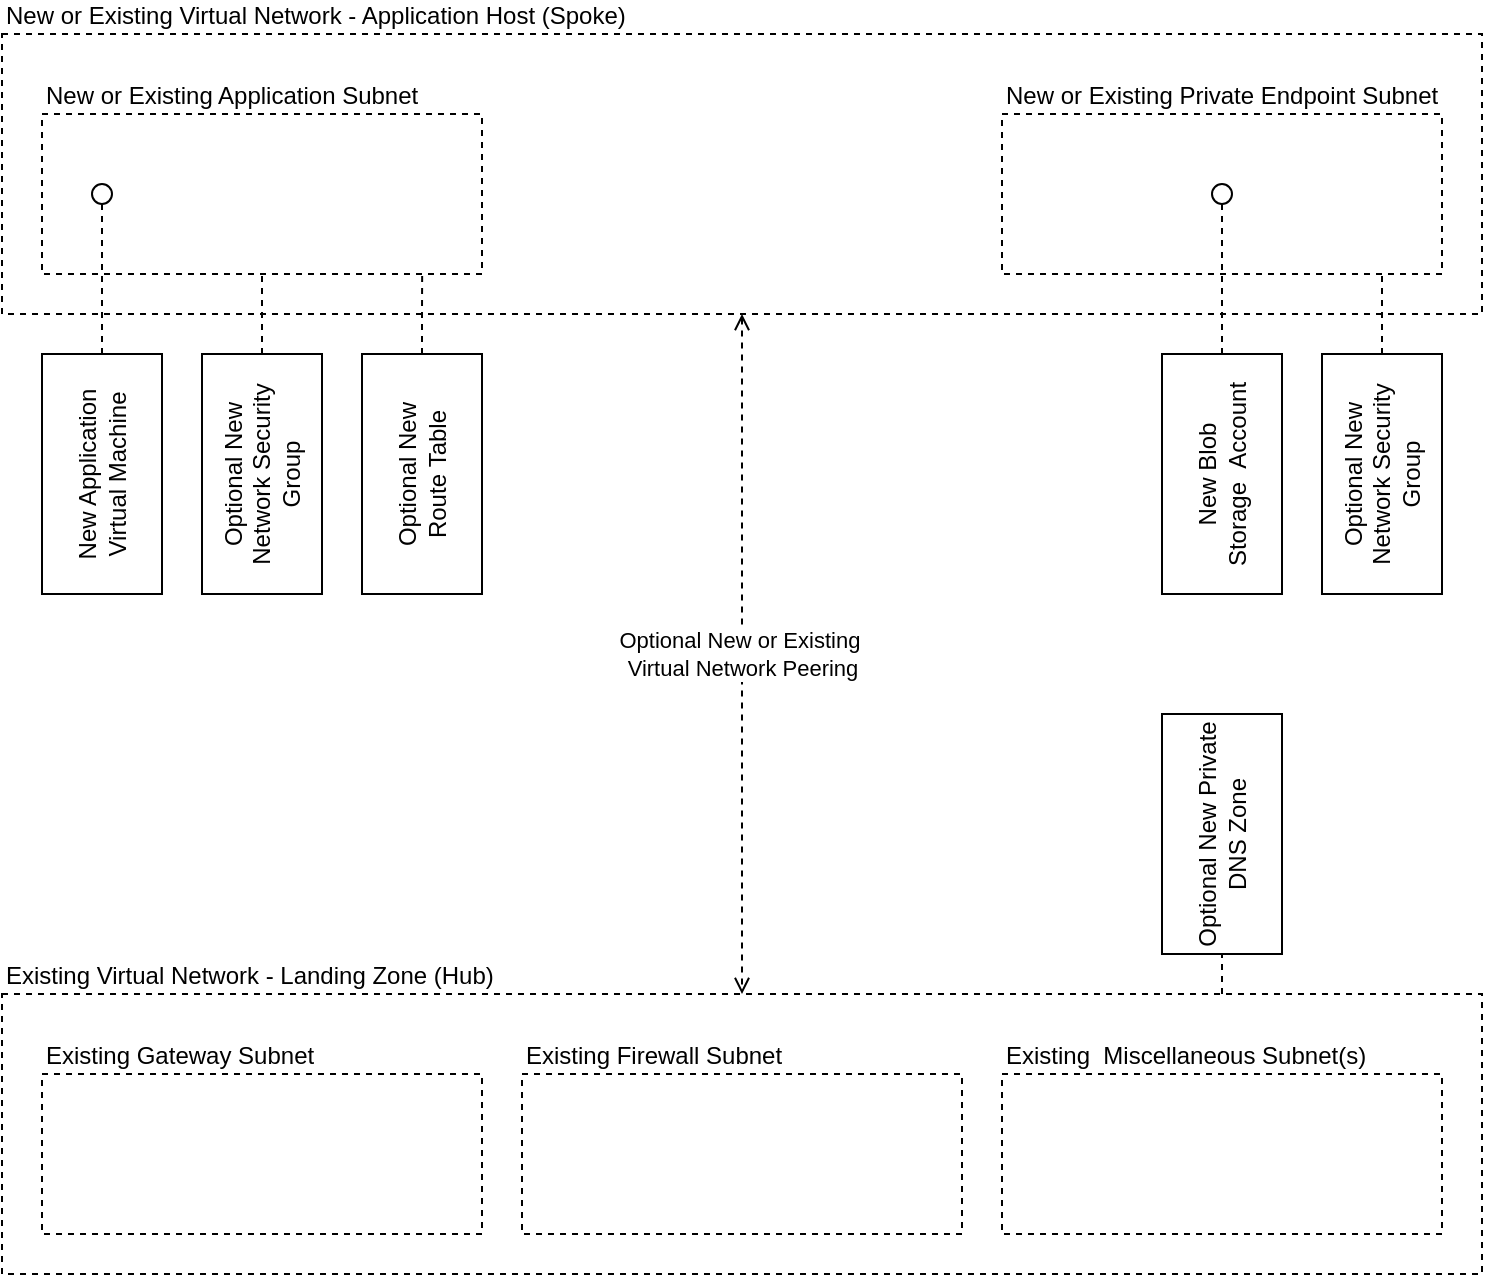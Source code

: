 <mxfile version="27.0.9" pages="5">
  <diagram id="-wQR3hynzNNv9yrowId-" name="Current">
    <mxGraphModel dx="1426" dy="841" grid="1" gridSize="10" guides="1" tooltips="1" connect="1" arrows="1" fold="1" page="1" pageScale="1" pageWidth="850" pageHeight="1100" math="0" shadow="0">
      <root>
        <mxCell id="0" />
        <mxCell id="1" parent="0" />
        <mxCell id="SvBxNcZt6z9pyNQESipb-15" style="edgeStyle=orthogonalEdgeStyle;rounded=0;orthogonalLoop=1;jettySize=auto;html=1;entryX=0;entryY=0.5;entryDx=0;entryDy=0;endArrow=none;startFill=0;dashed=1;" edge="1" parent="1" target="SvBxNcZt6z9pyNQESipb-12">
          <mxGeometry relative="1" as="geometry">
            <mxPoint x="690" y="640" as="sourcePoint" />
            <Array as="points">
              <mxPoint x="690" y="640" />
              <mxPoint x="690" y="640" />
            </Array>
          </mxGeometry>
        </mxCell>
        <mxCell id="-5qKhuemBCoiTaNH0NcH-2" value="Existing Virtual Network - Landing Zone (Hub)" style="rounded=0;whiteSpace=wrap;html=1;fillColor=none;dashed=1;verticalAlign=bottom;align=left;labelPosition=center;verticalLabelPosition=top;" vertex="1" parent="1">
          <mxGeometry x="80" y="640" width="740" height="140" as="geometry" />
        </mxCell>
        <mxCell id="-5qKhuemBCoiTaNH0NcH-3" value="Existing Gateway Subnet" style="rounded=0;whiteSpace=wrap;html=1;fillColor=none;dashed=1;verticalAlign=bottom;align=left;labelPosition=center;verticalLabelPosition=top;" vertex="1" parent="1">
          <mxGeometry x="100" y="680" width="220" height="80" as="geometry" />
        </mxCell>
        <mxCell id="-5qKhuemBCoiTaNH0NcH-4" value="Existing Firewall Subnet" style="rounded=0;whiteSpace=wrap;html=1;fillColor=none;dashed=1;verticalAlign=bottom;align=left;labelPosition=center;verticalLabelPosition=top;" vertex="1" parent="1">
          <mxGeometry x="340" y="680" width="220" height="80" as="geometry" />
        </mxCell>
        <mxCell id="-5qKhuemBCoiTaNH0NcH-5" value="Existing&amp;nbsp; Miscellaneous Subnet(s)" style="rounded=0;whiteSpace=wrap;html=1;fillColor=none;dashed=1;verticalAlign=bottom;align=left;labelPosition=center;verticalLabelPosition=top;" vertex="1" parent="1">
          <mxGeometry x="580" y="680" width="220" height="80" as="geometry" />
        </mxCell>
        <mxCell id="-5qKhuemBCoiTaNH0NcH-7" value="Optional New or Existing&amp;nbsp;&lt;div&gt;Virtual Network Peering&lt;/div&gt;" style="edgeStyle=orthogonalEdgeStyle;rounded=0;orthogonalLoop=1;jettySize=auto;html=1;entryX=0.5;entryY=0;entryDx=0;entryDy=0;endArrow=open;startFill=0;dashed=1;startArrow=open;endFill=0;" edge="1" parent="1" source="-5qKhuemBCoiTaNH0NcH-6" target="-5qKhuemBCoiTaNH0NcH-2">
          <mxGeometry relative="1" as="geometry" />
        </mxCell>
        <mxCell id="-5qKhuemBCoiTaNH0NcH-6" value="New or Existing Virtual Network - Application Host (Spoke)" style="rounded=0;whiteSpace=wrap;html=1;fillColor=none;dashed=1;verticalAlign=bottom;align=left;labelPosition=center;verticalLabelPosition=top;" vertex="1" parent="1">
          <mxGeometry x="80" y="160" width="740" height="140" as="geometry" />
        </mxCell>
        <mxCell id="-5qKhuemBCoiTaNH0NcH-8" value="New or Existing Application Subnet" style="rounded=0;whiteSpace=wrap;html=1;fillColor=none;dashed=1;verticalAlign=bottom;align=left;labelPosition=center;verticalLabelPosition=top;" vertex="1" parent="1">
          <mxGeometry x="100" y="200" width="220" height="80" as="geometry" />
        </mxCell>
        <mxCell id="-5qKhuemBCoiTaNH0NcH-9" value="New or Existing Private Endpoint Subnet" style="rounded=0;whiteSpace=wrap;html=1;fillColor=none;dashed=1;verticalAlign=bottom;align=left;labelPosition=center;verticalLabelPosition=top;" vertex="1" parent="1">
          <mxGeometry x="580" y="200" width="220" height="80" as="geometry" />
        </mxCell>
        <mxCell id="-5qKhuemBCoiTaNH0NcH-11" value="New Application Virtual Machine" style="rounded=0;whiteSpace=wrap;html=1;rotation=270;fillColor=none;" vertex="1" parent="1">
          <mxGeometry x="70" y="350" width="120" height="60" as="geometry" />
        </mxCell>
        <mxCell id="SvBxNcZt6z9pyNQESipb-4" style="edgeStyle=orthogonalEdgeStyle;rounded=0;orthogonalLoop=1;jettySize=auto;html=1;entryX=0.5;entryY=1;entryDx=0;entryDy=0;endArrow=none;startFill=0;dashed=1;" edge="1" parent="1" source="SvBxNcZt6z9pyNQESipb-1" target="-5qKhuemBCoiTaNH0NcH-8">
          <mxGeometry relative="1" as="geometry" />
        </mxCell>
        <mxCell id="SvBxNcZt6z9pyNQESipb-1" value="Optional New Network Security Group" style="rounded=0;whiteSpace=wrap;html=1;rotation=270;fillColor=none;" vertex="1" parent="1">
          <mxGeometry x="150" y="350" width="120" height="60" as="geometry" />
        </mxCell>
        <mxCell id="SvBxNcZt6z9pyNQESipb-2" value="Optional New Route&amp;nbsp;&lt;span style=&quot;background-color: transparent; color: light-dark(rgb(0, 0, 0), rgb(255, 255, 255));&quot;&gt;Table&lt;/span&gt;" style="rounded=0;whiteSpace=wrap;html=1;rotation=270;fillColor=none;" vertex="1" parent="1">
          <mxGeometry x="230" y="350" width="120" height="60" as="geometry" />
        </mxCell>
        <mxCell id="SvBxNcZt6z9pyNQESipb-3" style="edgeStyle=orthogonalEdgeStyle;rounded=0;orthogonalLoop=1;jettySize=auto;html=1;entryX=0.864;entryY=1;entryDx=0;entryDy=0;entryPerimeter=0;endArrow=none;startFill=0;dashed=1;" edge="1" parent="1" source="SvBxNcZt6z9pyNQESipb-2" target="-5qKhuemBCoiTaNH0NcH-8">
          <mxGeometry relative="1" as="geometry" />
        </mxCell>
        <mxCell id="SvBxNcZt6z9pyNQESipb-5" value="New Blob Storage&amp;nbsp;&amp;nbsp;&lt;span style=&quot;background-color: transparent; color: light-dark(rgb(0, 0, 0), rgb(255, 255, 255));&quot;&gt;Account&lt;/span&gt;" style="rounded=0;whiteSpace=wrap;html=1;rotation=270;fillColor=none;" vertex="1" parent="1">
          <mxGeometry x="630" y="350" width="120" height="60" as="geometry" />
        </mxCell>
        <mxCell id="SvBxNcZt6z9pyNQESipb-7" value="" style="edgeStyle=orthogonalEdgeStyle;rounded=0;orthogonalLoop=1;jettySize=auto;html=1;dashed=1;endArrow=none;startFill=0;" edge="1" parent="1" source="SvBxNcZt6z9pyNQESipb-6" target="-5qKhuemBCoiTaNH0NcH-11">
          <mxGeometry relative="1" as="geometry" />
        </mxCell>
        <mxCell id="SvBxNcZt6z9pyNQESipb-6" value="" style="ellipse;whiteSpace=wrap;html=1;aspect=fixed;fillColor=none;" vertex="1" parent="1">
          <mxGeometry x="125" y="235" width="10" height="10" as="geometry" />
        </mxCell>
        <mxCell id="SvBxNcZt6z9pyNQESipb-9" value="" style="edgeStyle=orthogonalEdgeStyle;rounded=0;orthogonalLoop=1;jettySize=auto;html=1;dashed=1;endArrow=none;startFill=0;" edge="1" parent="1" source="SvBxNcZt6z9pyNQESipb-8" target="SvBxNcZt6z9pyNQESipb-5">
          <mxGeometry relative="1" as="geometry" />
        </mxCell>
        <mxCell id="SvBxNcZt6z9pyNQESipb-8" value="" style="ellipse;whiteSpace=wrap;html=1;aspect=fixed;fillColor=none;" vertex="1" parent="1">
          <mxGeometry x="685" y="235" width="10" height="10" as="geometry" />
        </mxCell>
        <mxCell id="SvBxNcZt6z9pyNQESipb-12" value="Optional New Private DNS Zone" style="rounded=0;whiteSpace=wrap;html=1;rotation=270;fillColor=none;" vertex="1" parent="1">
          <mxGeometry x="630" y="530" width="120" height="60" as="geometry" />
        </mxCell>
        <mxCell id="zko5GJINhkgQp92beIRw-1" value="Optional New Network Security Group" style="rounded=0;whiteSpace=wrap;html=1;rotation=270;fillColor=none;" vertex="1" parent="1">
          <mxGeometry x="710" y="350" width="120" height="60" as="geometry" />
        </mxCell>
        <mxCell id="zko5GJINhkgQp92beIRw-3" style="edgeStyle=orthogonalEdgeStyle;rounded=0;orthogonalLoop=1;jettySize=auto;html=1;endArrow=none;startFill=0;dashed=1;" edge="1" parent="1" source="zko5GJINhkgQp92beIRw-1" target="-5qKhuemBCoiTaNH0NcH-9">
          <mxGeometry relative="1" as="geometry">
            <Array as="points">
              <mxPoint x="770" y="290" />
              <mxPoint x="770" y="290" />
            </Array>
          </mxGeometry>
        </mxCell>
      </root>
    </mxGraphModel>
  </diagram>
  <diagram name="Prev - Page-1" id="x_zYZ5JNltQ4zRW5rkLh">
    <mxGraphModel dx="1426" dy="841" grid="1" gridSize="10" guides="1" tooltips="1" connect="1" arrows="1" fold="1" page="1" pageScale="1" pageWidth="850" pageHeight="1100" math="0" shadow="0">
      <root>
        <mxCell id="0" />
        <mxCell id="1" parent="0" />
        <mxCell id="YOqYQ2-5gPJCRtPFh1Bi-1" value="Virtual Network&amp;nbsp;&lt;div&gt;(new or existing)&lt;/div&gt;" style="rounded=0;whiteSpace=wrap;html=1;fillColor=none;dashed=1;verticalAlign=top;align=left;" parent="1" vertex="1">
          <mxGeometry x="40" y="40" width="240" height="580" as="geometry" />
        </mxCell>
        <mxCell id="YOqYQ2-5gPJCRtPFh1Bi-2" value="Virtual Machine Subnet&amp;nbsp;&lt;div&gt;(new or existing)&lt;/div&gt;" style="rounded=0;whiteSpace=wrap;html=1;fillColor=none;dashed=1;verticalAlign=top;align=left;" parent="1" vertex="1">
          <mxGeometry x="60" y="100" width="200" height="240" as="geometry" />
        </mxCell>
        <mxCell id="YOqYQ2-5gPJCRtPFh1Bi-3" value="Private Endpoint Subnet&amp;nbsp;&lt;div&gt;(optional; new or existing)&lt;/div&gt;" style="rounded=0;whiteSpace=wrap;html=1;fillColor=none;dashed=1;verticalAlign=top;align=left;" parent="1" vertex="1">
          <mxGeometry x="60" y="360" width="200" height="180" as="geometry" />
        </mxCell>
        <mxCell id="YOqYQ2-5gPJCRtPFh1Bi-13" style="edgeStyle=orthogonalEdgeStyle;rounded=0;orthogonalLoop=1;jettySize=auto;html=1;entryX=1;entryY=0.5;entryDx=0;entryDy=0;endArrow=none;startFill=0;" parent="1" source="YOqYQ2-5gPJCRtPFh1Bi-4" target="YOqYQ2-5gPJCRtPFh1Bi-10" edge="1">
          <mxGeometry relative="1" as="geometry" />
        </mxCell>
        <mxCell id="YOqYQ2-5gPJCRtPFh1Bi-4" value="Route Table (optional)" style="rounded=0;whiteSpace=wrap;html=1;fillColor=none;" parent="1" vertex="1">
          <mxGeometry x="300" y="220" width="140" height="40" as="geometry" />
        </mxCell>
        <mxCell id="YOqYQ2-5gPJCRtPFh1Bi-12" style="edgeStyle=orthogonalEdgeStyle;rounded=0;orthogonalLoop=1;jettySize=auto;html=1;entryX=1;entryY=0.5;entryDx=0;entryDy=0;endArrow=none;startFill=0;" parent="1" source="YOqYQ2-5gPJCRtPFh1Bi-5" target="YOqYQ2-5gPJCRtPFh1Bi-9" edge="1">
          <mxGeometry relative="1" as="geometry" />
        </mxCell>
        <mxCell id="YOqYQ2-5gPJCRtPFh1Bi-5" value="Network Security Group (optional)" style="rounded=0;whiteSpace=wrap;html=1;fillColor=none;" parent="1" vertex="1">
          <mxGeometry x="300" y="160" width="140" height="40" as="geometry" />
        </mxCell>
        <mxCell id="YOqYQ2-5gPJCRtPFh1Bi-14" style="edgeStyle=orthogonalEdgeStyle;rounded=0;orthogonalLoop=1;jettySize=auto;html=1;entryX=1;entryY=0.5;entryDx=0;entryDy=0;endArrow=none;startFill=0;" parent="1" source="YOqYQ2-5gPJCRtPFh1Bi-6" target="YOqYQ2-5gPJCRtPFh1Bi-11" edge="1">
          <mxGeometry relative="1" as="geometry" />
        </mxCell>
        <mxCell id="YOqYQ2-5gPJCRtPFh1Bi-6" value="Virtual Machine&amp;nbsp;" style="rounded=0;whiteSpace=wrap;html=1;fillColor=none;" parent="1" vertex="1">
          <mxGeometry x="300" y="280" width="140" height="40" as="geometry" />
        </mxCell>
        <mxCell id="YOqYQ2-5gPJCRtPFh1Bi-9" value="" style="ellipse;whiteSpace=wrap;html=1;aspect=fixed;fillColor=none;" parent="1" vertex="1">
          <mxGeometry x="155" y="175" width="10" height="10" as="geometry" />
        </mxCell>
        <mxCell id="YOqYQ2-5gPJCRtPFh1Bi-10" value="" style="ellipse;whiteSpace=wrap;html=1;aspect=fixed;fillColor=none;" parent="1" vertex="1">
          <mxGeometry x="155" y="235" width="10" height="10" as="geometry" />
        </mxCell>
        <mxCell id="YOqYQ2-5gPJCRtPFh1Bi-11" value="" style="ellipse;whiteSpace=wrap;html=1;aspect=fixed;fillColor=none;" parent="1" vertex="1">
          <mxGeometry x="155" y="295" width="10" height="10" as="geometry" />
        </mxCell>
        <mxCell id="YOqYQ2-5gPJCRtPFh1Bi-17" style="edgeStyle=orthogonalEdgeStyle;rounded=0;orthogonalLoop=1;jettySize=auto;html=1;entryX=1;entryY=0.5;entryDx=0;entryDy=0;endArrow=none;startFill=0;" parent="1" source="YOqYQ2-5gPJCRtPFh1Bi-15" target="YOqYQ2-5gPJCRtPFh1Bi-16" edge="1">
          <mxGeometry relative="1" as="geometry" />
        </mxCell>
        <mxCell id="YOqYQ2-5gPJCRtPFh1Bi-15" value="Files (optional)" style="rounded=0;whiteSpace=wrap;html=1;fillColor=none;" parent="1" vertex="1">
          <mxGeometry x="300" y="480" width="140" height="40" as="geometry" />
        </mxCell>
        <mxCell id="YOqYQ2-5gPJCRtPFh1Bi-16" value="" style="ellipse;whiteSpace=wrap;html=1;aspect=fixed;fillColor=none;" parent="1" vertex="1">
          <mxGeometry x="155" y="495" width="10" height="10" as="geometry" />
        </mxCell>
        <mxCell id="YOqYQ2-5gPJCRtPFh1Bi-20" style="edgeStyle=orthogonalEdgeStyle;rounded=0;orthogonalLoop=1;jettySize=auto;html=1;entryX=1;entryY=0.5;entryDx=0;entryDy=0;endArrow=none;startFill=0;" parent="1" source="YOqYQ2-5gPJCRtPFh1Bi-18" target="YOqYQ2-5gPJCRtPFh1Bi-19" edge="1">
          <mxGeometry relative="1" as="geometry" />
        </mxCell>
        <mxCell id="YOqYQ2-5gPJCRtPFh1Bi-18" value="Private DNS Zone (optional)" style="rounded=0;whiteSpace=wrap;html=1;fillColor=none;" parent="1" vertex="1">
          <mxGeometry x="300" y="560" width="140" height="40" as="geometry" />
        </mxCell>
        <mxCell id="YOqYQ2-5gPJCRtPFh1Bi-19" value="" style="ellipse;whiteSpace=wrap;html=1;aspect=fixed;fillColor=none;" parent="1" vertex="1">
          <mxGeometry x="155" y="575" width="10" height="10" as="geometry" />
        </mxCell>
        <mxCell id="YOqYQ2-5gPJCRtPFh1Bi-21" style="edgeStyle=orthogonalEdgeStyle;rounded=0;orthogonalLoop=1;jettySize=auto;html=1;entryX=1;entryY=0.5;entryDx=0;entryDy=0;endArrow=none;startFill=0;" parent="1" source="YOqYQ2-5gPJCRtPFh1Bi-22" target="YOqYQ2-5gPJCRtPFh1Bi-23" edge="1">
          <mxGeometry relative="1" as="geometry" />
        </mxCell>
        <mxCell id="YOqYQ2-5gPJCRtPFh1Bi-22" value="Network Security Group (optional)" style="rounded=0;whiteSpace=wrap;html=1;fillColor=none;" parent="1" vertex="1">
          <mxGeometry x="300" y="420" width="140" height="40" as="geometry" />
        </mxCell>
        <mxCell id="YOqYQ2-5gPJCRtPFh1Bi-23" value="" style="ellipse;whiteSpace=wrap;html=1;aspect=fixed;fillColor=none;" parent="1" vertex="1">
          <mxGeometry x="155" y="435" width="10" height="10" as="geometry" />
        </mxCell>
      </root>
    </mxGraphModel>
  </diagram>
  <diagram id="Nhvxky5ukvV7xwjGeHee" name="Prev - Page-2">
    <mxGraphModel dx="1426" dy="841" grid="1" gridSize="10" guides="1" tooltips="1" connect="1" arrows="1" fold="1" page="1" pageScale="1" pageWidth="850" pageHeight="1100" math="0" shadow="0">
      <root>
        <mxCell id="0" />
        <mxCell id="1" parent="0" />
        <mxCell id="tpL5cVwoKvYIG5R6wzrb-1" value="Basic Landing Zone" style="rounded=0;whiteSpace=wrap;html=1;fillColor=none;" parent="1" vertex="1">
          <mxGeometry x="40" y="40" width="120" height="60" as="geometry" />
        </mxCell>
        <mxCell id="tpL5cVwoKvYIG5R6wzrb-2" value="VPC" style="rounded=0;whiteSpace=wrap;html=1;fillColor=none;verticalAlign=top;align=left;" parent="1" vertex="1">
          <mxGeometry x="40" y="280" width="280" height="400" as="geometry" />
        </mxCell>
        <mxCell id="tpL5cVwoKvYIG5R6wzrb-3" value="Subnet" style="rounded=0;whiteSpace=wrap;html=1;fillColor=none;verticalAlign=top;align=left;" parent="1" vertex="1">
          <mxGeometry x="80" y="320" width="200" height="320" as="geometry" />
        </mxCell>
        <mxCell id="tpL5cVwoKvYIG5R6wzrb-4" value="App Cloud" style="rounded=0;whiteSpace=wrap;html=1;fillColor=none;" parent="1" vertex="1">
          <mxGeometry x="120" y="180" width="120" height="60" as="geometry" />
        </mxCell>
        <mxCell id="tpL5cVwoKvYIG5R6wzrb-10" style="edgeStyle=orthogonalEdgeStyle;rounded=0;orthogonalLoop=1;jettySize=auto;html=1;" parent="1" source="tpL5cVwoKvYIG5R6wzrb-5" target="tpL5cVwoKvYIG5R6wzrb-4" edge="1">
          <mxGeometry relative="1" as="geometry" />
        </mxCell>
        <mxCell id="tpL5cVwoKvYIG5R6wzrb-5" value="Firewall" style="rounded=0;whiteSpace=wrap;html=1;fillColor=none;" parent="1" vertex="1">
          <mxGeometry x="120" y="360" width="120" height="40" as="geometry" />
        </mxCell>
        <mxCell id="tpL5cVwoKvYIG5R6wzrb-6" value="Cloud NAT" style="rounded=0;whiteSpace=wrap;html=1;fillColor=none;" parent="1" vertex="1">
          <mxGeometry x="120" y="440" width="120" height="40" as="geometry" />
        </mxCell>
        <mxCell id="tpL5cVwoKvYIG5R6wzrb-7" value="App Client Virtual Machines" style="rounded=0;whiteSpace=wrap;html=1;fillColor=none;" parent="1" vertex="1">
          <mxGeometry x="120" y="520" width="120" height="80" as="geometry" />
        </mxCell>
        <mxCell id="tpL5cVwoKvYIG5R6wzrb-9" value="Private API Connection" style="edgeStyle=orthogonalEdgeStyle;rounded=0;orthogonalLoop=1;jettySize=auto;html=1;entryX=0.5;entryY=1;entryDx=0;entryDy=0;startArrow=classic;startFill=1;" parent="1" source="tpL5cVwoKvYIG5R6wzrb-8" target="tpL5cVwoKvYIG5R6wzrb-2" edge="1">
          <mxGeometry relative="1" as="geometry" />
        </mxCell>
        <mxCell id="tpL5cVwoKvYIG5R6wzrb-8" value="Storage Buckets" style="rounded=0;whiteSpace=wrap;html=1;fillColor=none;" parent="1" vertex="1">
          <mxGeometry x="120" y="760" width="120" height="40" as="geometry" />
        </mxCell>
      </root>
    </mxGraphModel>
  </diagram>
  <diagram id="aKHTNrw6h3Xrnu1nUZvn" name="Prev - Page-3">
    <mxGraphModel dx="1426" dy="1941" grid="1" gridSize="10" guides="1" tooltips="1" connect="1" arrows="1" fold="1" page="1" pageScale="1" pageWidth="850" pageHeight="1100" math="0" shadow="0">
      <root>
        <mxCell id="0" />
        <mxCell id="1" parent="0" />
        <mxCell id="4NqWjlM97J5ncMsr6uPA-1" value="Virtual Network" style="rounded=0;whiteSpace=wrap;html=1;fillColor=none;align=left;verticalAlign=top;" parent="1" vertex="1">
          <mxGeometry x="80" y="320" width="640" height="160" as="geometry" />
        </mxCell>
        <mxCell id="4NqWjlM97J5ncMsr6uPA-3" value="Firewall Subnet" style="rounded=0;whiteSpace=wrap;html=1;fillColor=none;align=left;verticalAlign=top;" parent="1" vertex="1">
          <mxGeometry x="320" y="360" width="160" height="80" as="geometry" />
        </mxCell>
        <mxCell id="4NqWjlM97J5ncMsr6uPA-4" value="Gateway Subnet" style="rounded=0;whiteSpace=wrap;html=1;fillColor=none;align=left;verticalAlign=top;" parent="1" vertex="1">
          <mxGeometry x="120" y="360" width="160" height="80" as="geometry" />
        </mxCell>
        <mxCell id="4NqWjlM97J5ncMsr6uPA-5" value="Miscellaneous Subnet(s)" style="rounded=0;whiteSpace=wrap;html=1;fillColor=none;align=left;verticalAlign=top;" parent="1" vertex="1">
          <mxGeometry x="520" y="360" width="160" height="80" as="geometry" />
        </mxCell>
        <mxCell id="4NqWjlM97J5ncMsr6uPA-14" style="edgeStyle=orthogonalEdgeStyle;rounded=0;orthogonalLoop=1;jettySize=auto;html=1;entryX=0.5;entryY=1;entryDx=0;entryDy=0;endArrow=none;startFill=0;" parent="1" source="4NqWjlM97J5ncMsr6uPA-11" target="4NqWjlM97J5ncMsr6uPA-13" edge="1">
          <mxGeometry relative="1" as="geometry" />
        </mxCell>
        <mxCell id="4NqWjlM97J5ncMsr6uPA-11" value="Express Route / VPN Gateway" style="rounded=0;whiteSpace=wrap;html=1;fillColor=none;" parent="1" vertex="1">
          <mxGeometry x="120" y="520" width="160" height="40" as="geometry" />
        </mxCell>
        <mxCell id="4NqWjlM97J5ncMsr6uPA-18" style="edgeStyle=orthogonalEdgeStyle;rounded=0;orthogonalLoop=1;jettySize=auto;html=1;entryX=0.5;entryY=1;entryDx=0;entryDy=0;endArrow=none;startFill=0;" parent="1" source="4NqWjlM97J5ncMsr6uPA-12" target="4NqWjlM97J5ncMsr6uPA-17" edge="1">
          <mxGeometry relative="1" as="geometry" />
        </mxCell>
        <mxCell id="4NqWjlM97J5ncMsr6uPA-20" style="edgeStyle=orthogonalEdgeStyle;rounded=0;orthogonalLoop=1;jettySize=auto;html=1;entryX=0;entryY=0.5;entryDx=0;entryDy=0;endArrow=none;startFill=0;" parent="1" source="4NqWjlM97J5ncMsr6uPA-12" target="4NqWjlM97J5ncMsr6uPA-19" edge="1">
          <mxGeometry relative="1" as="geometry" />
        </mxCell>
        <mxCell id="4NqWjlM97J5ncMsr6uPA-12" value="Firewall" style="rounded=0;whiteSpace=wrap;html=1;fillColor=none;" parent="1" vertex="1">
          <mxGeometry x="320" y="520" width="160" height="40" as="geometry" />
        </mxCell>
        <mxCell id="4NqWjlM97J5ncMsr6uPA-13" value="" style="ellipse;whiteSpace=wrap;html=1;aspect=fixed;" parent="1" vertex="1">
          <mxGeometry x="195" y="400" width="10" height="10" as="geometry" />
        </mxCell>
        <mxCell id="4NqWjlM97J5ncMsr6uPA-17" value="" style="ellipse;whiteSpace=wrap;html=1;aspect=fixed;" parent="1" vertex="1">
          <mxGeometry x="395" y="400" width="10" height="10" as="geometry" />
        </mxCell>
        <mxCell id="4NqWjlM97J5ncMsr6uPA-19" value="" style="ellipse;whiteSpace=wrap;html=1;aspect=fixed;" parent="1" vertex="1">
          <mxGeometry x="500" y="535" width="10" height="10" as="geometry" />
        </mxCell>
        <mxCell id="h6ae4SUhydLeN64TiHwL-10" value="Peering" style="edgeStyle=orthogonalEdgeStyle;rounded=0;orthogonalLoop=1;jettySize=auto;html=1;entryX=0.5;entryY=0;entryDx=0;entryDy=0;endArrow=none;startFill=0;" parent="1" source="h6ae4SUhydLeN64TiHwL-1" target="4NqWjlM97J5ncMsr6uPA-1" edge="1">
          <mxGeometry relative="1" as="geometry" />
        </mxCell>
        <mxCell id="h6ae4SUhydLeN64TiHwL-1" value="Virtual Network" style="rounded=0;whiteSpace=wrap;html=1;fillColor=none;align=left;verticalAlign=top;" parent="1" vertex="1">
          <mxGeometry x="80" y="120" width="640" height="160" as="geometry" />
        </mxCell>
        <mxCell id="h6ae4SUhydLeN64TiHwL-2" value="Application Subnet(s)" style="rounded=0;whiteSpace=wrap;html=1;fillColor=none;align=left;verticalAlign=top;" parent="1" vertex="1">
          <mxGeometry x="120" y="160" width="160" height="80" as="geometry" />
        </mxCell>
        <mxCell id="h6ae4SUhydLeN64TiHwL-3" value="Private Endpoint Subnet" style="rounded=0;whiteSpace=wrap;html=1;fillColor=none;align=left;verticalAlign=top;" parent="1" vertex="1">
          <mxGeometry x="320" y="160" width="160" height="80" as="geometry" />
        </mxCell>
        <mxCell id="oZrAHvJYwPBoRu67H8qi-1" style="edgeStyle=orthogonalEdgeStyle;rounded=0;orthogonalLoop=1;jettySize=auto;html=1;endArrow=none;startFill=0;" edge="1" parent="1" source="h6ae4SUhydLeN64TiHwL-5" target="4NqWjlM97J5ncMsr6uPA-1">
          <mxGeometry relative="1" as="geometry" />
        </mxCell>
        <mxCell id="h6ae4SUhydLeN64TiHwL-5" value="Private DNS Zone(s)" style="rounded=0;whiteSpace=wrap;html=1;fillColor=none;direction=north;rotation=270;" parent="1" vertex="1">
          <mxGeometry x="700" y="380" width="160" height="40" as="geometry" />
        </mxCell>
        <mxCell id="h6ae4SUhydLeN64TiHwL-14" style="edgeStyle=orthogonalEdgeStyle;rounded=0;orthogonalLoop=1;jettySize=auto;html=1;endArrow=none;startFill=0;" parent="1" source="h6ae4SUhydLeN64TiHwL-11" target="h6ae4SUhydLeN64TiHwL-2" edge="1">
          <mxGeometry relative="1" as="geometry">
            <Array as="points">
              <mxPoint x="180" y="120" />
              <mxPoint x="180" y="120" />
            </Array>
          </mxGeometry>
        </mxCell>
        <mxCell id="h6ae4SUhydLeN64TiHwL-11" value="Network Security Group" style="rounded=0;whiteSpace=wrap;html=1;fillColor=none;" parent="1" vertex="1">
          <mxGeometry x="40" y="40" width="160" height="40" as="geometry" />
        </mxCell>
        <mxCell id="h6ae4SUhydLeN64TiHwL-16" style="edgeStyle=orthogonalEdgeStyle;rounded=0;orthogonalLoop=1;jettySize=auto;html=1;endArrow=none;startFill=0;" parent="1" source="h6ae4SUhydLeN64TiHwL-12" target="h6ae4SUhydLeN64TiHwL-2" edge="1">
          <mxGeometry relative="1" as="geometry">
            <Array as="points">
              <mxPoint x="220" y="90" />
              <mxPoint x="220" y="90" />
            </Array>
          </mxGeometry>
        </mxCell>
        <mxCell id="h6ae4SUhydLeN64TiHwL-12" value="Route Table&amp;nbsp;&lt;div&gt;(Egress via Firewall)&lt;/div&gt;" style="rounded=0;whiteSpace=wrap;html=1;fillColor=none;" parent="1" vertex="1">
          <mxGeometry x="80" y="-40" width="160" height="40" as="geometry" />
        </mxCell>
        <mxCell id="h6ae4SUhydLeN64TiHwL-18" style="edgeStyle=orthogonalEdgeStyle;rounded=0;orthogonalLoop=1;jettySize=auto;html=1;entryX=0.5;entryY=0;entryDx=0;entryDy=0;endArrow=none;startFill=0;" parent="1" source="h6ae4SUhydLeN64TiHwL-13" target="h6ae4SUhydLeN64TiHwL-17" edge="1">
          <mxGeometry relative="1" as="geometry">
            <Array as="points">
              <mxPoint x="256" />
              <mxPoint x="256" />
            </Array>
          </mxGeometry>
        </mxCell>
        <mxCell id="h6ae4SUhydLeN64TiHwL-13" value="Virtual Machine(s)" style="rounded=0;whiteSpace=wrap;html=1;fillColor=none;" parent="1" vertex="1">
          <mxGeometry x="120" y="-120" width="160" height="40" as="geometry" />
        </mxCell>
        <mxCell id="h6ae4SUhydLeN64TiHwL-17" value="" style="ellipse;whiteSpace=wrap;html=1;aspect=fixed;" parent="1" vertex="1">
          <mxGeometry x="251" y="195" width="10" height="10" as="geometry" />
        </mxCell>
        <mxCell id="h6ae4SUhydLeN64TiHwL-22" style="edgeStyle=orthogonalEdgeStyle;rounded=0;orthogonalLoop=1;jettySize=auto;html=1;entryX=0.5;entryY=0;entryDx=0;entryDy=0;endArrow=none;startFill=0;" parent="1" source="h6ae4SUhydLeN64TiHwL-20" target="h6ae4SUhydLeN64TiHwL-21" edge="1">
          <mxGeometry relative="1" as="geometry" />
        </mxCell>
        <mxCell id="h6ae4SUhydLeN64TiHwL-20" value="Storage Account (Blob)" style="rounded=0;whiteSpace=wrap;html=1;fillColor=none;" parent="1" vertex="1">
          <mxGeometry x="320" y="40" width="160" height="40" as="geometry" />
        </mxCell>
        <mxCell id="h6ae4SUhydLeN64TiHwL-21" value="" style="ellipse;whiteSpace=wrap;html=1;aspect=fixed;" parent="1" vertex="1">
          <mxGeometry x="395" y="195" width="10" height="10" as="geometry" />
        </mxCell>
      </root>
    </mxGraphModel>
  </diagram>
  <diagram id="KkPJnzmiccJul2hWCya8" name="Prev - Page-4">
    <mxGraphModel dx="1426" dy="841" grid="1" gridSize="10" guides="1" tooltips="1" connect="1" arrows="1" fold="1" page="1" pageScale="1" pageWidth="850" pageHeight="1100" math="0" shadow="0">
      <root>
        <mxCell id="0" />
        <mxCell id="1" parent="0" />
        <mxCell id="NYyVG4EAQaDcyZYjuaSB-1" style="edgeStyle=orthogonalEdgeStyle;rounded=0;orthogonalLoop=1;jettySize=auto;html=1;endArrow=none;startFill=0;" parent="1" source="NYyVG4EAQaDcyZYjuaSB-2" target="NYyVG4EAQaDcyZYjuaSB-18" edge="1">
          <mxGeometry relative="1" as="geometry">
            <Array as="points">
              <mxPoint x="725" y="800" />
              <mxPoint x="725" y="800" />
            </Array>
          </mxGeometry>
        </mxCell>
        <mxCell id="NYyVG4EAQaDcyZYjuaSB-2" value="Virtual Network" style="rounded=0;whiteSpace=wrap;html=1;fillColor=none;align=left;verticalAlign=top;" parent="1" vertex="1">
          <mxGeometry x="65" y="640" width="640" height="280" as="geometry" />
        </mxCell>
        <mxCell id="NYyVG4EAQaDcyZYjuaSB-3" value="Firewall Subnet" style="rounded=0;whiteSpace=wrap;html=1;fillColor=none;align=left;verticalAlign=top;" parent="1" vertex="1">
          <mxGeometry x="305" y="800" width="160" height="80" as="geometry" />
        </mxCell>
        <mxCell id="NYyVG4EAQaDcyZYjuaSB-4" value="Gateway Subnet" style="rounded=0;whiteSpace=wrap;html=1;fillColor=none;align=left;verticalAlign=top;" parent="1" vertex="1">
          <mxGeometry x="105" y="800" width="160" height="80" as="geometry" />
        </mxCell>
        <mxCell id="NYyVG4EAQaDcyZYjuaSB-5" value="Miscellaneous Subnet(s)" style="rounded=0;whiteSpace=wrap;html=1;fillColor=none;align=left;verticalAlign=top;" parent="1" vertex="1">
          <mxGeometry x="505" y="800" width="160" height="80" as="geometry" />
        </mxCell>
        <mxCell id="NYyVG4EAQaDcyZYjuaSB-6" style="edgeStyle=orthogonalEdgeStyle;rounded=0;orthogonalLoop=1;jettySize=auto;html=1;entryX=0.5;entryY=1;entryDx=0;entryDy=0;endArrow=none;startFill=0;" parent="1" source="NYyVG4EAQaDcyZYjuaSB-7" target="NYyVG4EAQaDcyZYjuaSB-11" edge="1">
          <mxGeometry relative="1" as="geometry" />
        </mxCell>
        <mxCell id="NYyVG4EAQaDcyZYjuaSB-7" value="Express Route / VPN Gateway" style="rounded=0;whiteSpace=wrap;html=1;fillColor=none;" parent="1" vertex="1">
          <mxGeometry x="105" y="960" width="160" height="40" as="geometry" />
        </mxCell>
        <mxCell id="NYyVG4EAQaDcyZYjuaSB-8" style="edgeStyle=orthogonalEdgeStyle;rounded=0;orthogonalLoop=1;jettySize=auto;html=1;entryX=0.5;entryY=1;entryDx=0;entryDy=0;endArrow=none;startFill=0;" parent="1" source="NYyVG4EAQaDcyZYjuaSB-10" target="NYyVG4EAQaDcyZYjuaSB-12" edge="1">
          <mxGeometry relative="1" as="geometry" />
        </mxCell>
        <mxCell id="NYyVG4EAQaDcyZYjuaSB-9" style="edgeStyle=orthogonalEdgeStyle;rounded=0;orthogonalLoop=1;jettySize=auto;html=1;entryX=0;entryY=0.5;entryDx=0;entryDy=0;endArrow=none;startFill=0;" parent="1" source="NYyVG4EAQaDcyZYjuaSB-10" target="NYyVG4EAQaDcyZYjuaSB-13" edge="1">
          <mxGeometry relative="1" as="geometry" />
        </mxCell>
        <mxCell id="NYyVG4EAQaDcyZYjuaSB-10" value="Firewall" style="rounded=0;whiteSpace=wrap;html=1;fillColor=none;" parent="1" vertex="1">
          <mxGeometry x="305" y="960" width="160" height="40" as="geometry" />
        </mxCell>
        <mxCell id="NYyVG4EAQaDcyZYjuaSB-11" value="" style="ellipse;whiteSpace=wrap;html=1;aspect=fixed;" parent="1" vertex="1">
          <mxGeometry x="180" y="840" width="10" height="10" as="geometry" />
        </mxCell>
        <mxCell id="NYyVG4EAQaDcyZYjuaSB-12" value="" style="ellipse;whiteSpace=wrap;html=1;aspect=fixed;" parent="1" vertex="1">
          <mxGeometry x="380" y="840" width="10" height="10" as="geometry" />
        </mxCell>
        <mxCell id="NYyVG4EAQaDcyZYjuaSB-13" value="" style="ellipse;whiteSpace=wrap;html=1;aspect=fixed;" parent="1" vertex="1">
          <mxGeometry x="485" y="975" width="10" height="10" as="geometry" />
        </mxCell>
        <mxCell id="NYyVG4EAQaDcyZYjuaSB-16" value="Application Subnet(s)" style="rounded=0;whiteSpace=wrap;html=1;fillColor=none;align=left;verticalAlign=top;" parent="1" vertex="1">
          <mxGeometry x="105" y="680" width="160" height="80" as="geometry" />
        </mxCell>
        <mxCell id="NYyVG4EAQaDcyZYjuaSB-17" value="Private Endpoint Subnet" style="rounded=0;whiteSpace=wrap;html=1;fillColor=none;align=left;verticalAlign=top;" parent="1" vertex="1">
          <mxGeometry x="305" y="680" width="160" height="80" as="geometry" />
        </mxCell>
        <mxCell id="NYyVG4EAQaDcyZYjuaSB-18" value="Private DNS Zone(s)" style="rounded=0;whiteSpace=wrap;html=1;fillColor=none;" parent="1" vertex="1">
          <mxGeometry x="745" y="760" width="80" height="80" as="geometry" />
        </mxCell>
        <mxCell id="NYyVG4EAQaDcyZYjuaSB-19" style="edgeStyle=orthogonalEdgeStyle;rounded=0;orthogonalLoop=1;jettySize=auto;html=1;endArrow=none;startFill=0;" parent="1" source="NYyVG4EAQaDcyZYjuaSB-20" target="NYyVG4EAQaDcyZYjuaSB-16" edge="1">
          <mxGeometry relative="1" as="geometry">
            <Array as="points">
              <mxPoint x="165" y="640" />
              <mxPoint x="165" y="640" />
            </Array>
          </mxGeometry>
        </mxCell>
        <mxCell id="NYyVG4EAQaDcyZYjuaSB-20" value="Network Security Group" style="rounded=0;whiteSpace=wrap;html=1;fillColor=none;" parent="1" vertex="1">
          <mxGeometry x="25" y="560" width="160" height="40" as="geometry" />
        </mxCell>
        <mxCell id="NYyVG4EAQaDcyZYjuaSB-21" style="edgeStyle=orthogonalEdgeStyle;rounded=0;orthogonalLoop=1;jettySize=auto;html=1;endArrow=none;startFill=0;" parent="1" source="NYyVG4EAQaDcyZYjuaSB-22" target="NYyVG4EAQaDcyZYjuaSB-16" edge="1">
          <mxGeometry relative="1" as="geometry">
            <Array as="points">
              <mxPoint x="205" y="610" />
              <mxPoint x="205" y="610" />
            </Array>
          </mxGeometry>
        </mxCell>
        <mxCell id="NYyVG4EAQaDcyZYjuaSB-22" value="Route Table" style="rounded=0;whiteSpace=wrap;html=1;fillColor=none;" parent="1" vertex="1">
          <mxGeometry x="65" y="480" width="160" height="40" as="geometry" />
        </mxCell>
        <mxCell id="NYyVG4EAQaDcyZYjuaSB-23" style="edgeStyle=orthogonalEdgeStyle;rounded=0;orthogonalLoop=1;jettySize=auto;html=1;entryX=0.5;entryY=0;entryDx=0;entryDy=0;endArrow=none;startFill=0;" parent="1" source="NYyVG4EAQaDcyZYjuaSB-24" target="NYyVG4EAQaDcyZYjuaSB-25" edge="1">
          <mxGeometry relative="1" as="geometry">
            <Array as="points">
              <mxPoint x="241" y="520" />
              <mxPoint x="241" y="520" />
            </Array>
          </mxGeometry>
        </mxCell>
        <mxCell id="NYyVG4EAQaDcyZYjuaSB-24" value="Virtual Machine(s)" style="rounded=0;whiteSpace=wrap;html=1;fillColor=none;" parent="1" vertex="1">
          <mxGeometry x="105" y="400" width="160" height="40" as="geometry" />
        </mxCell>
        <mxCell id="NYyVG4EAQaDcyZYjuaSB-25" value="" style="ellipse;whiteSpace=wrap;html=1;aspect=fixed;" parent="1" vertex="1">
          <mxGeometry x="236" y="715" width="10" height="10" as="geometry" />
        </mxCell>
        <mxCell id="NYyVG4EAQaDcyZYjuaSB-26" style="edgeStyle=orthogonalEdgeStyle;rounded=0;orthogonalLoop=1;jettySize=auto;html=1;entryX=0.5;entryY=0;entryDx=0;entryDy=0;endArrow=none;startFill=0;" parent="1" source="NYyVG4EAQaDcyZYjuaSB-27" target="NYyVG4EAQaDcyZYjuaSB-28" edge="1">
          <mxGeometry relative="1" as="geometry" />
        </mxCell>
        <mxCell id="NYyVG4EAQaDcyZYjuaSB-27" value="Storage Account" style="rounded=0;whiteSpace=wrap;html=1;fillColor=none;" parent="1" vertex="1">
          <mxGeometry x="305" y="560" width="160" height="40" as="geometry" />
        </mxCell>
        <mxCell id="NYyVG4EAQaDcyZYjuaSB-28" value="" style="ellipse;whiteSpace=wrap;html=1;aspect=fixed;" parent="1" vertex="1">
          <mxGeometry x="380" y="715" width="10" height="10" as="geometry" />
        </mxCell>
      </root>
    </mxGraphModel>
  </diagram>
</mxfile>
